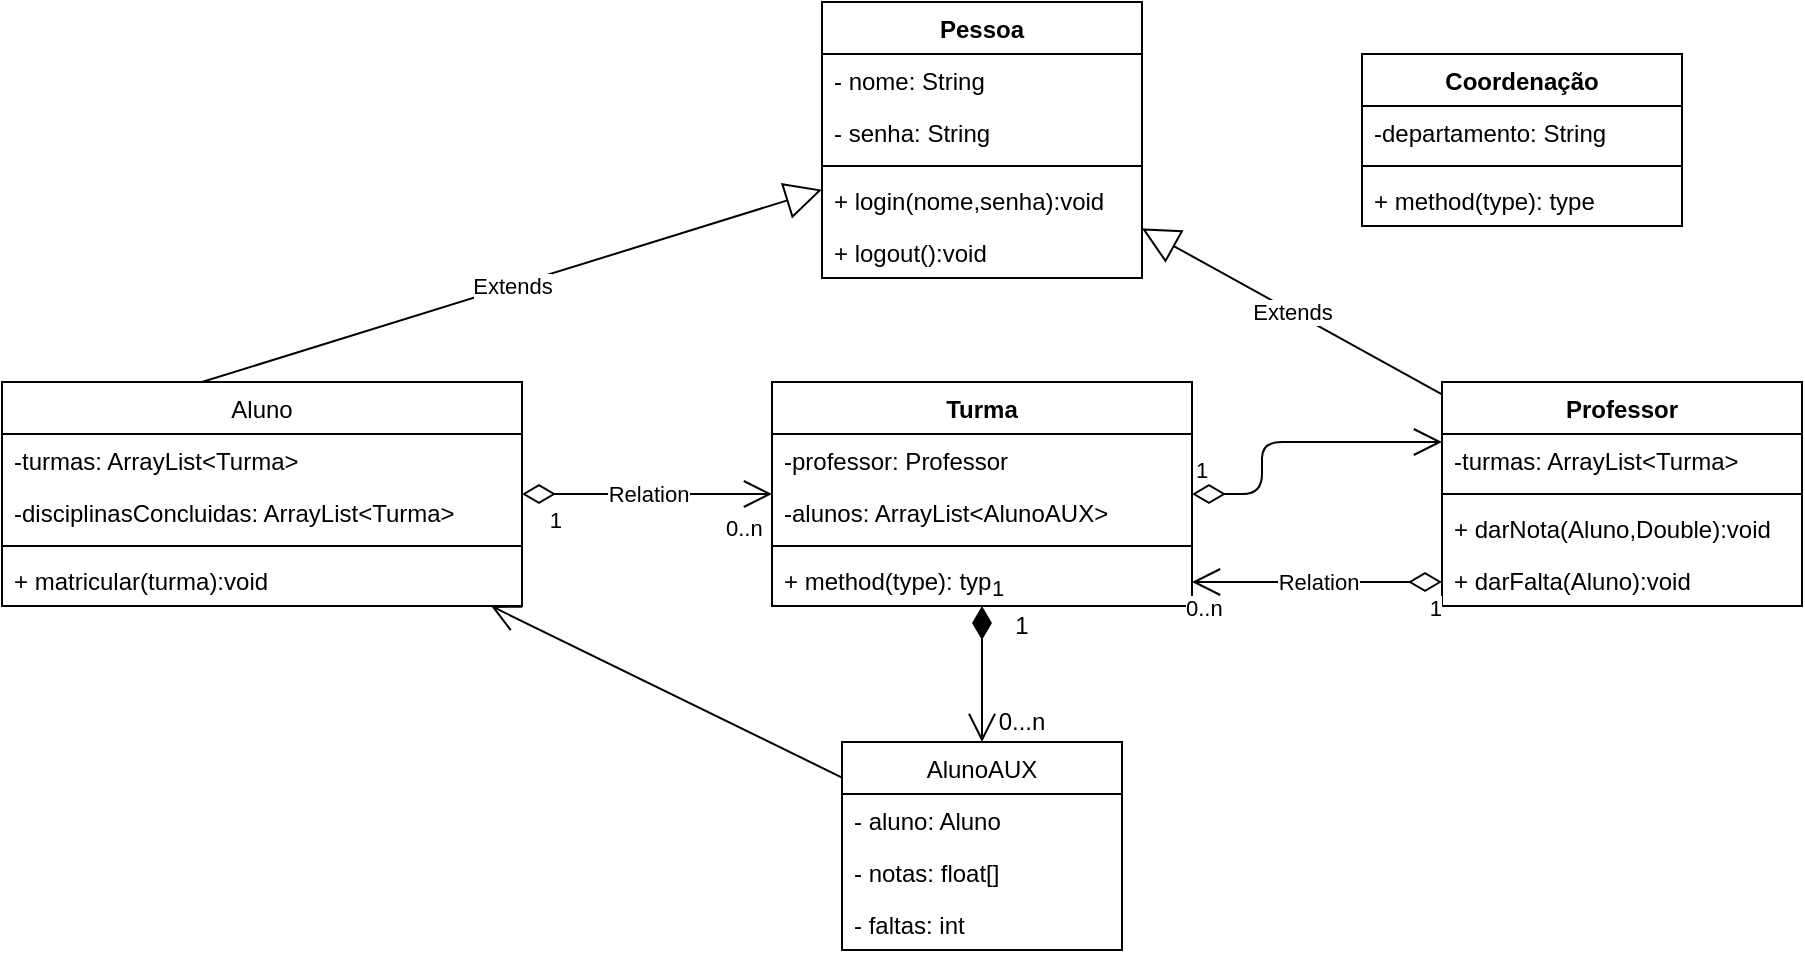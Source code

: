 <mxfile version="14.1.8" type="github">
  <diagram id="C5RBs43oDa-KdzZeNtuy" name="Page-1">
    <mxGraphModel dx="1978" dy="637" grid="1" gridSize="10" guides="1" tooltips="1" connect="1" arrows="1" fold="1" page="1" pageScale="1" pageWidth="827" pageHeight="1169" math="0" shadow="0">
      <root>
        <mxCell id="WIyWlLk6GJQsqaUBKTNV-0" />
        <mxCell id="WIyWlLk6GJQsqaUBKTNV-1" parent="WIyWlLk6GJQsqaUBKTNV-0" />
        <mxCell id="J7jY-KrecQ0L_YbWV4ig-2" value="Pessoa" style="swimlane;fontStyle=1;align=center;verticalAlign=top;childLayout=stackLayout;horizontal=1;startSize=26;horizontalStack=0;resizeParent=1;resizeParentMax=0;resizeLast=0;collapsible=1;marginBottom=0;" vertex="1" parent="WIyWlLk6GJQsqaUBKTNV-1">
          <mxGeometry x="130" y="10" width="160" height="138" as="geometry">
            <mxRectangle x="150" y="120" width="70" height="26" as="alternateBounds" />
          </mxGeometry>
        </mxCell>
        <mxCell id="J7jY-KrecQ0L_YbWV4ig-3" value="- nome: String" style="text;strokeColor=none;fillColor=none;align=left;verticalAlign=top;spacingLeft=4;spacingRight=4;overflow=hidden;rotatable=0;points=[[0,0.5],[1,0.5]];portConstraint=eastwest;" vertex="1" parent="J7jY-KrecQ0L_YbWV4ig-2">
          <mxGeometry y="26" width="160" height="26" as="geometry" />
        </mxCell>
        <mxCell id="J7jY-KrecQ0L_YbWV4ig-6" value="- senha: String" style="text;strokeColor=none;fillColor=none;align=left;verticalAlign=top;spacingLeft=4;spacingRight=4;overflow=hidden;rotatable=0;points=[[0,0.5],[1,0.5]];portConstraint=eastwest;" vertex="1" parent="J7jY-KrecQ0L_YbWV4ig-2">
          <mxGeometry y="52" width="160" height="26" as="geometry" />
        </mxCell>
        <mxCell id="J7jY-KrecQ0L_YbWV4ig-4" value="" style="line;strokeWidth=1;fillColor=none;align=left;verticalAlign=middle;spacingTop=-1;spacingLeft=3;spacingRight=3;rotatable=0;labelPosition=right;points=[];portConstraint=eastwest;" vertex="1" parent="J7jY-KrecQ0L_YbWV4ig-2">
          <mxGeometry y="78" width="160" height="8" as="geometry" />
        </mxCell>
        <mxCell id="J7jY-KrecQ0L_YbWV4ig-7" value="+ login(nome,senha):void" style="text;strokeColor=none;fillColor=none;align=left;verticalAlign=top;spacingLeft=4;spacingRight=4;overflow=hidden;rotatable=0;points=[[0,0.5],[1,0.5]];portConstraint=eastwest;" vertex="1" parent="J7jY-KrecQ0L_YbWV4ig-2">
          <mxGeometry y="86" width="160" height="26" as="geometry" />
        </mxCell>
        <mxCell id="J7jY-KrecQ0L_YbWV4ig-8" value="+ logout():void" style="text;strokeColor=none;fillColor=none;align=left;verticalAlign=top;spacingLeft=4;spacingRight=4;overflow=hidden;rotatable=0;points=[[0,0.5],[1,0.5]];portConstraint=eastwest;" vertex="1" parent="J7jY-KrecQ0L_YbWV4ig-2">
          <mxGeometry y="112" width="160" height="26" as="geometry" />
        </mxCell>
        <mxCell id="J7jY-KrecQ0L_YbWV4ig-10" value="Aluno" style="swimlane;fontStyle=0;childLayout=stackLayout;horizontal=1;startSize=26;fillColor=none;horizontalStack=0;resizeParent=1;resizeParentMax=0;resizeLast=0;collapsible=1;marginBottom=0;" vertex="1" parent="WIyWlLk6GJQsqaUBKTNV-1">
          <mxGeometry x="-280" y="200" width="260" height="112" as="geometry" />
        </mxCell>
        <mxCell id="J7jY-KrecQ0L_YbWV4ig-14" value="Extends" style="endArrow=block;endSize=16;endFill=0;html=1;" edge="1" parent="J7jY-KrecQ0L_YbWV4ig-10" target="J7jY-KrecQ0L_YbWV4ig-2">
          <mxGeometry width="160" relative="1" as="geometry">
            <mxPoint x="100" as="sourcePoint" />
            <mxPoint x="260" as="targetPoint" />
          </mxGeometry>
        </mxCell>
        <mxCell id="J7jY-KrecQ0L_YbWV4ig-11" value="-turmas: ArrayList&lt;Turma&gt;" style="text;strokeColor=none;fillColor=none;align=left;verticalAlign=top;spacingLeft=4;spacingRight=4;overflow=hidden;rotatable=0;points=[[0,0.5],[1,0.5]];portConstraint=eastwest;" vertex="1" parent="J7jY-KrecQ0L_YbWV4ig-10">
          <mxGeometry y="26" width="260" height="26" as="geometry" />
        </mxCell>
        <mxCell id="J7jY-KrecQ0L_YbWV4ig-32" value="-disciplinasConcluidas: ArrayList&lt;Turma&gt;" style="text;strokeColor=none;fillColor=none;align=left;verticalAlign=top;spacingLeft=4;spacingRight=4;overflow=hidden;rotatable=0;points=[[0,0.5],[1,0.5]];portConstraint=eastwest;" vertex="1" parent="J7jY-KrecQ0L_YbWV4ig-10">
          <mxGeometry y="52" width="260" height="26" as="geometry" />
        </mxCell>
        <mxCell id="J7jY-KrecQ0L_YbWV4ig-30" value="" style="line;strokeWidth=1;fillColor=none;align=left;verticalAlign=middle;spacingTop=-1;spacingLeft=3;spacingRight=3;rotatable=0;labelPosition=right;points=[];portConstraint=eastwest;" vertex="1" parent="J7jY-KrecQ0L_YbWV4ig-10">
          <mxGeometry y="78" width="260" height="8" as="geometry" />
        </mxCell>
        <mxCell id="J7jY-KrecQ0L_YbWV4ig-12" value="+ matricular(turma):void" style="text;strokeColor=none;fillColor=none;align=left;verticalAlign=top;spacingLeft=4;spacingRight=4;overflow=hidden;rotatable=0;points=[[0,0.5],[1,0.5]];portConstraint=eastwest;" vertex="1" parent="J7jY-KrecQ0L_YbWV4ig-10">
          <mxGeometry y="86" width="260" height="26" as="geometry" />
        </mxCell>
        <mxCell id="J7jY-KrecQ0L_YbWV4ig-16" value="Turma" style="swimlane;fontStyle=1;align=center;verticalAlign=top;childLayout=stackLayout;horizontal=1;startSize=26;horizontalStack=0;resizeParent=1;resizeParentMax=0;resizeLast=0;collapsible=1;marginBottom=0;" vertex="1" parent="WIyWlLk6GJQsqaUBKTNV-1">
          <mxGeometry x="105" y="200" width="210" height="112" as="geometry" />
        </mxCell>
        <mxCell id="J7jY-KrecQ0L_YbWV4ig-17" value="-professor: Professor" style="text;strokeColor=none;fillColor=none;align=left;verticalAlign=top;spacingLeft=4;spacingRight=4;overflow=hidden;rotatable=0;points=[[0,0.5],[1,0.5]];portConstraint=eastwest;" vertex="1" parent="J7jY-KrecQ0L_YbWV4ig-16">
          <mxGeometry y="26" width="210" height="26" as="geometry" />
        </mxCell>
        <mxCell id="J7jY-KrecQ0L_YbWV4ig-46" value="-alunos: ArrayList&lt;AlunoAUX&gt;" style="text;strokeColor=none;fillColor=none;align=left;verticalAlign=top;spacingLeft=4;spacingRight=4;overflow=hidden;rotatable=0;points=[[0,0.5],[1,0.5]];portConstraint=eastwest;" vertex="1" parent="J7jY-KrecQ0L_YbWV4ig-16">
          <mxGeometry y="52" width="210" height="26" as="geometry" />
        </mxCell>
        <mxCell id="J7jY-KrecQ0L_YbWV4ig-18" value="" style="line;strokeWidth=1;fillColor=none;align=left;verticalAlign=middle;spacingTop=-1;spacingLeft=3;spacingRight=3;rotatable=0;labelPosition=right;points=[];portConstraint=eastwest;" vertex="1" parent="J7jY-KrecQ0L_YbWV4ig-16">
          <mxGeometry y="78" width="210" height="8" as="geometry" />
        </mxCell>
        <mxCell id="J7jY-KrecQ0L_YbWV4ig-19" value="+ method(type): type" style="text;strokeColor=none;fillColor=none;align=left;verticalAlign=top;spacingLeft=4;spacingRight=4;overflow=hidden;rotatable=0;points=[[0,0.5],[1,0.5]];portConstraint=eastwest;" vertex="1" parent="J7jY-KrecQ0L_YbWV4ig-16">
          <mxGeometry y="86" width="210" height="26" as="geometry" />
        </mxCell>
        <mxCell id="J7jY-KrecQ0L_YbWV4ig-21" value="Professor" style="swimlane;fontStyle=1;align=center;verticalAlign=top;childLayout=stackLayout;horizontal=1;startSize=26;horizontalStack=0;resizeParent=1;resizeParentMax=0;resizeLast=0;collapsible=1;marginBottom=0;" vertex="1" parent="WIyWlLk6GJQsqaUBKTNV-1">
          <mxGeometry x="440" y="200" width="180" height="112" as="geometry" />
        </mxCell>
        <mxCell id="J7jY-KrecQ0L_YbWV4ig-22" value="-turmas: ArrayList&lt;Turma&gt;" style="text;strokeColor=none;fillColor=none;align=left;verticalAlign=top;spacingLeft=4;spacingRight=4;overflow=hidden;rotatable=0;points=[[0,0.5],[1,0.5]];portConstraint=eastwest;" vertex="1" parent="J7jY-KrecQ0L_YbWV4ig-21">
          <mxGeometry y="26" width="180" height="26" as="geometry" />
        </mxCell>
        <mxCell id="J7jY-KrecQ0L_YbWV4ig-23" value="" style="line;strokeWidth=1;fillColor=none;align=left;verticalAlign=middle;spacingTop=-1;spacingLeft=3;spacingRight=3;rotatable=0;labelPosition=right;points=[];portConstraint=eastwest;" vertex="1" parent="J7jY-KrecQ0L_YbWV4ig-21">
          <mxGeometry y="52" width="180" height="8" as="geometry" />
        </mxCell>
        <mxCell id="J7jY-KrecQ0L_YbWV4ig-24" value="+ darNota(Aluno,Double):void" style="text;strokeColor=none;fillColor=none;align=left;verticalAlign=top;spacingLeft=4;spacingRight=4;overflow=hidden;rotatable=0;points=[[0,0.5],[1,0.5]];portConstraint=eastwest;" vertex="1" parent="J7jY-KrecQ0L_YbWV4ig-21">
          <mxGeometry y="60" width="180" height="26" as="geometry" />
        </mxCell>
        <mxCell id="J7jY-KrecQ0L_YbWV4ig-33" value="+ darFalta(Aluno):void" style="text;strokeColor=none;fillColor=none;align=left;verticalAlign=top;spacingLeft=4;spacingRight=4;overflow=hidden;rotatable=0;points=[[0,0.5],[1,0.5]];portConstraint=eastwest;" vertex="1" parent="J7jY-KrecQ0L_YbWV4ig-21">
          <mxGeometry y="86" width="180" height="26" as="geometry" />
        </mxCell>
        <mxCell id="J7jY-KrecQ0L_YbWV4ig-25" value="Extends" style="endArrow=block;endSize=16;endFill=0;html=1;" edge="1" parent="WIyWlLk6GJQsqaUBKTNV-1" source="J7jY-KrecQ0L_YbWV4ig-21" target="J7jY-KrecQ0L_YbWV4ig-2">
          <mxGeometry width="160" relative="1" as="geometry">
            <mxPoint x="330" y="430" as="sourcePoint" />
            <mxPoint x="490" y="430" as="targetPoint" />
          </mxGeometry>
        </mxCell>
        <mxCell id="J7jY-KrecQ0L_YbWV4ig-34" value="Coordenação" style="swimlane;fontStyle=1;align=center;verticalAlign=top;childLayout=stackLayout;horizontal=1;startSize=26;horizontalStack=0;resizeParent=1;resizeParentMax=0;resizeLast=0;collapsible=1;marginBottom=0;" vertex="1" parent="WIyWlLk6GJQsqaUBKTNV-1">
          <mxGeometry x="400" y="36" width="160" height="86" as="geometry" />
        </mxCell>
        <mxCell id="J7jY-KrecQ0L_YbWV4ig-35" value="-departamento: String" style="text;strokeColor=none;fillColor=none;align=left;verticalAlign=top;spacingLeft=4;spacingRight=4;overflow=hidden;rotatable=0;points=[[0,0.5],[1,0.5]];portConstraint=eastwest;" vertex="1" parent="J7jY-KrecQ0L_YbWV4ig-34">
          <mxGeometry y="26" width="160" height="26" as="geometry" />
        </mxCell>
        <mxCell id="J7jY-KrecQ0L_YbWV4ig-36" value="" style="line;strokeWidth=1;fillColor=none;align=left;verticalAlign=middle;spacingTop=-1;spacingLeft=3;spacingRight=3;rotatable=0;labelPosition=right;points=[];portConstraint=eastwest;" vertex="1" parent="J7jY-KrecQ0L_YbWV4ig-34">
          <mxGeometry y="52" width="160" height="8" as="geometry" />
        </mxCell>
        <mxCell id="J7jY-KrecQ0L_YbWV4ig-37" value="+ method(type): type" style="text;strokeColor=none;fillColor=none;align=left;verticalAlign=top;spacingLeft=4;spacingRight=4;overflow=hidden;rotatable=0;points=[[0,0.5],[1,0.5]];portConstraint=eastwest;" vertex="1" parent="J7jY-KrecQ0L_YbWV4ig-34">
          <mxGeometry y="60" width="160" height="26" as="geometry" />
        </mxCell>
        <mxCell id="J7jY-KrecQ0L_YbWV4ig-38" value="AlunoAUX" style="swimlane;fontStyle=0;childLayout=stackLayout;horizontal=1;startSize=26;fillColor=none;horizontalStack=0;resizeParent=1;resizeParentMax=0;resizeLast=0;collapsible=1;marginBottom=0;" vertex="1" parent="WIyWlLk6GJQsqaUBKTNV-1">
          <mxGeometry x="140" y="380" width="140" height="104" as="geometry" />
        </mxCell>
        <mxCell id="J7jY-KrecQ0L_YbWV4ig-48" value="- aluno: Aluno" style="text;strokeColor=none;fillColor=none;align=left;verticalAlign=top;spacingLeft=4;spacingRight=4;overflow=hidden;rotatable=0;points=[[0,0.5],[1,0.5]];portConstraint=eastwest;" vertex="1" parent="J7jY-KrecQ0L_YbWV4ig-38">
          <mxGeometry y="26" width="140" height="26" as="geometry" />
        </mxCell>
        <mxCell id="J7jY-KrecQ0L_YbWV4ig-39" value="- notas: float[]" style="text;strokeColor=none;fillColor=none;align=left;verticalAlign=top;spacingLeft=4;spacingRight=4;overflow=hidden;rotatable=0;points=[[0,0.5],[1,0.5]];portConstraint=eastwest;" vertex="1" parent="J7jY-KrecQ0L_YbWV4ig-38">
          <mxGeometry y="52" width="140" height="26" as="geometry" />
        </mxCell>
        <mxCell id="J7jY-KrecQ0L_YbWV4ig-40" value="- faltas: int" style="text;strokeColor=none;fillColor=none;align=left;verticalAlign=top;spacingLeft=4;spacingRight=4;overflow=hidden;rotatable=0;points=[[0,0.5],[1,0.5]];portConstraint=eastwest;" vertex="1" parent="J7jY-KrecQ0L_YbWV4ig-38">
          <mxGeometry y="78" width="140" height="26" as="geometry" />
        </mxCell>
        <mxCell id="J7jY-KrecQ0L_YbWV4ig-56" value="Relation" style="endArrow=open;html=1;endSize=12;startArrow=diamondThin;startSize=14;startFill=0;edgeStyle=orthogonalEdgeStyle;" edge="1" parent="WIyWlLk6GJQsqaUBKTNV-1" source="J7jY-KrecQ0L_YbWV4ig-10" target="J7jY-KrecQ0L_YbWV4ig-16">
          <mxGeometry relative="1" as="geometry">
            <mxPoint x="130" y="430" as="sourcePoint" />
            <mxPoint x="-30" y="430" as="targetPoint" />
          </mxGeometry>
        </mxCell>
        <mxCell id="J7jY-KrecQ0L_YbWV4ig-57" value="0..n" style="edgeLabel;resizable=0;html=1;align=left;verticalAlign=top;" connectable="0" vertex="1" parent="J7jY-KrecQ0L_YbWV4ig-56">
          <mxGeometry x="-1" relative="1" as="geometry">
            <mxPoint x="100" y="4" as="offset" />
          </mxGeometry>
        </mxCell>
        <mxCell id="J7jY-KrecQ0L_YbWV4ig-58" value="1" style="edgeLabel;resizable=0;html=1;align=right;verticalAlign=top;" connectable="0" vertex="1" parent="J7jY-KrecQ0L_YbWV4ig-56">
          <mxGeometry x="1" relative="1" as="geometry">
            <mxPoint x="-105" as="offset" />
          </mxGeometry>
        </mxCell>
        <mxCell id="J7jY-KrecQ0L_YbWV4ig-59" value="Relation" style="endArrow=open;html=1;endSize=12;startArrow=diamondThin;startSize=14;startFill=0;edgeStyle=orthogonalEdgeStyle;" edge="1" parent="WIyWlLk6GJQsqaUBKTNV-1" source="J7jY-KrecQ0L_YbWV4ig-21" target="J7jY-KrecQ0L_YbWV4ig-16">
          <mxGeometry relative="1" as="geometry">
            <mxPoint x="290" y="210" as="sourcePoint" />
            <mxPoint x="130" y="210" as="targetPoint" />
            <Array as="points">
              <mxPoint x="380" y="300" />
              <mxPoint x="380" y="300" />
            </Array>
          </mxGeometry>
        </mxCell>
        <mxCell id="J7jY-KrecQ0L_YbWV4ig-60" value="0..n" style="edgeLabel;resizable=0;html=1;align=left;verticalAlign=top;" connectable="0" vertex="1" parent="J7jY-KrecQ0L_YbWV4ig-59">
          <mxGeometry x="-1" relative="1" as="geometry">
            <mxPoint x="-130" as="offset" />
          </mxGeometry>
        </mxCell>
        <mxCell id="J7jY-KrecQ0L_YbWV4ig-61" value="1" style="edgeLabel;resizable=0;html=1;align=right;verticalAlign=top;" connectable="0" vertex="1" parent="J7jY-KrecQ0L_YbWV4ig-59">
          <mxGeometry x="1" relative="1" as="geometry">
            <mxPoint x="125" as="offset" />
          </mxGeometry>
        </mxCell>
        <mxCell id="J7jY-KrecQ0L_YbWV4ig-62" value="1" style="endArrow=open;html=1;endSize=12;startArrow=diamondThin;startSize=14;startFill=0;edgeStyle=orthogonalEdgeStyle;align=left;verticalAlign=bottom;" edge="1" parent="WIyWlLk6GJQsqaUBKTNV-1" source="J7jY-KrecQ0L_YbWV4ig-16" target="J7jY-KrecQ0L_YbWV4ig-21">
          <mxGeometry x="-1" y="3" relative="1" as="geometry">
            <mxPoint x="290" y="210" as="sourcePoint" />
            <mxPoint x="350" y="190" as="targetPoint" />
            <Array as="points">
              <mxPoint x="350" y="256" />
              <mxPoint x="350" y="230" />
            </Array>
          </mxGeometry>
        </mxCell>
        <mxCell id="J7jY-KrecQ0L_YbWV4ig-63" value="" style="endArrow=open;endFill=1;endSize=12;html=1;" edge="1" parent="WIyWlLk6GJQsqaUBKTNV-1" source="J7jY-KrecQ0L_YbWV4ig-38" target="J7jY-KrecQ0L_YbWV4ig-10">
          <mxGeometry width="160" relative="1" as="geometry">
            <mxPoint x="20" y="400" as="sourcePoint" />
            <mxPoint x="-140" y="400" as="targetPoint" />
          </mxGeometry>
        </mxCell>
        <mxCell id="J7jY-KrecQ0L_YbWV4ig-64" value="1" style="endArrow=open;html=1;endSize=12;startArrow=diamondThin;startSize=14;startFill=1;edgeStyle=orthogonalEdgeStyle;align=left;verticalAlign=bottom;" edge="1" parent="WIyWlLk6GJQsqaUBKTNV-1" source="J7jY-KrecQ0L_YbWV4ig-16" target="J7jY-KrecQ0L_YbWV4ig-38">
          <mxGeometry x="-1" y="3" relative="1" as="geometry">
            <mxPoint x="-90" y="410" as="sourcePoint" />
            <mxPoint x="70" y="410" as="targetPoint" />
          </mxGeometry>
        </mxCell>
        <mxCell id="J7jY-KrecQ0L_YbWV4ig-66" value="1" style="text;html=1;strokeColor=none;fillColor=none;align=center;verticalAlign=middle;whiteSpace=wrap;rounded=0;" vertex="1" parent="WIyWlLk6GJQsqaUBKTNV-1">
          <mxGeometry x="210" y="312" width="40" height="20" as="geometry" />
        </mxCell>
        <mxCell id="J7jY-KrecQ0L_YbWV4ig-67" value="0...n" style="text;html=1;strokeColor=none;fillColor=none;align=center;verticalAlign=middle;whiteSpace=wrap;rounded=0;" vertex="1" parent="WIyWlLk6GJQsqaUBKTNV-1">
          <mxGeometry x="210" y="360" width="40" height="20" as="geometry" />
        </mxCell>
      </root>
    </mxGraphModel>
  </diagram>
</mxfile>
